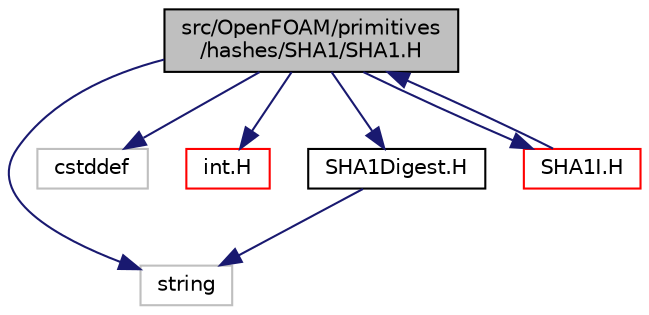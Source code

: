 digraph "src/OpenFOAM/primitives/hashes/SHA1/SHA1.H"
{
  bgcolor="transparent";
  edge [fontname="Helvetica",fontsize="10",labelfontname="Helvetica",labelfontsize="10"];
  node [fontname="Helvetica",fontsize="10",shape=record];
  Node1 [label="src/OpenFOAM/primitives\l/hashes/SHA1/SHA1.H",height=0.2,width=0.4,color="black", fillcolor="grey75", style="filled", fontcolor="black"];
  Node1 -> Node2 [color="midnightblue",fontsize="10",style="solid",fontname="Helvetica"];
  Node2 [label="string",height=0.2,width=0.4,color="grey75"];
  Node1 -> Node3 [color="midnightblue",fontsize="10",style="solid",fontname="Helvetica"];
  Node3 [label="cstddef",height=0.2,width=0.4,color="grey75"];
  Node1 -> Node4 [color="midnightblue",fontsize="10",style="solid",fontname="Helvetica"];
  Node4 [label="int.H",height=0.2,width=0.4,color="red",URL="$a09002.html",tooltip="System integer. "];
  Node1 -> Node5 [color="midnightblue",fontsize="10",style="solid",fontname="Helvetica"];
  Node5 [label="SHA1Digest.H",height=0.2,width=0.4,color="black",URL="$a09000.html"];
  Node5 -> Node2 [color="midnightblue",fontsize="10",style="solid",fontname="Helvetica"];
  Node1 -> Node6 [color="midnightblue",fontsize="10",style="solid",fontname="Helvetica"];
  Node6 [label="SHA1I.H",height=0.2,width=0.4,color="red",URL="$a09001.html"];
  Node6 -> Node1 [color="midnightblue",fontsize="10",style="solid",fontname="Helvetica"];
}
